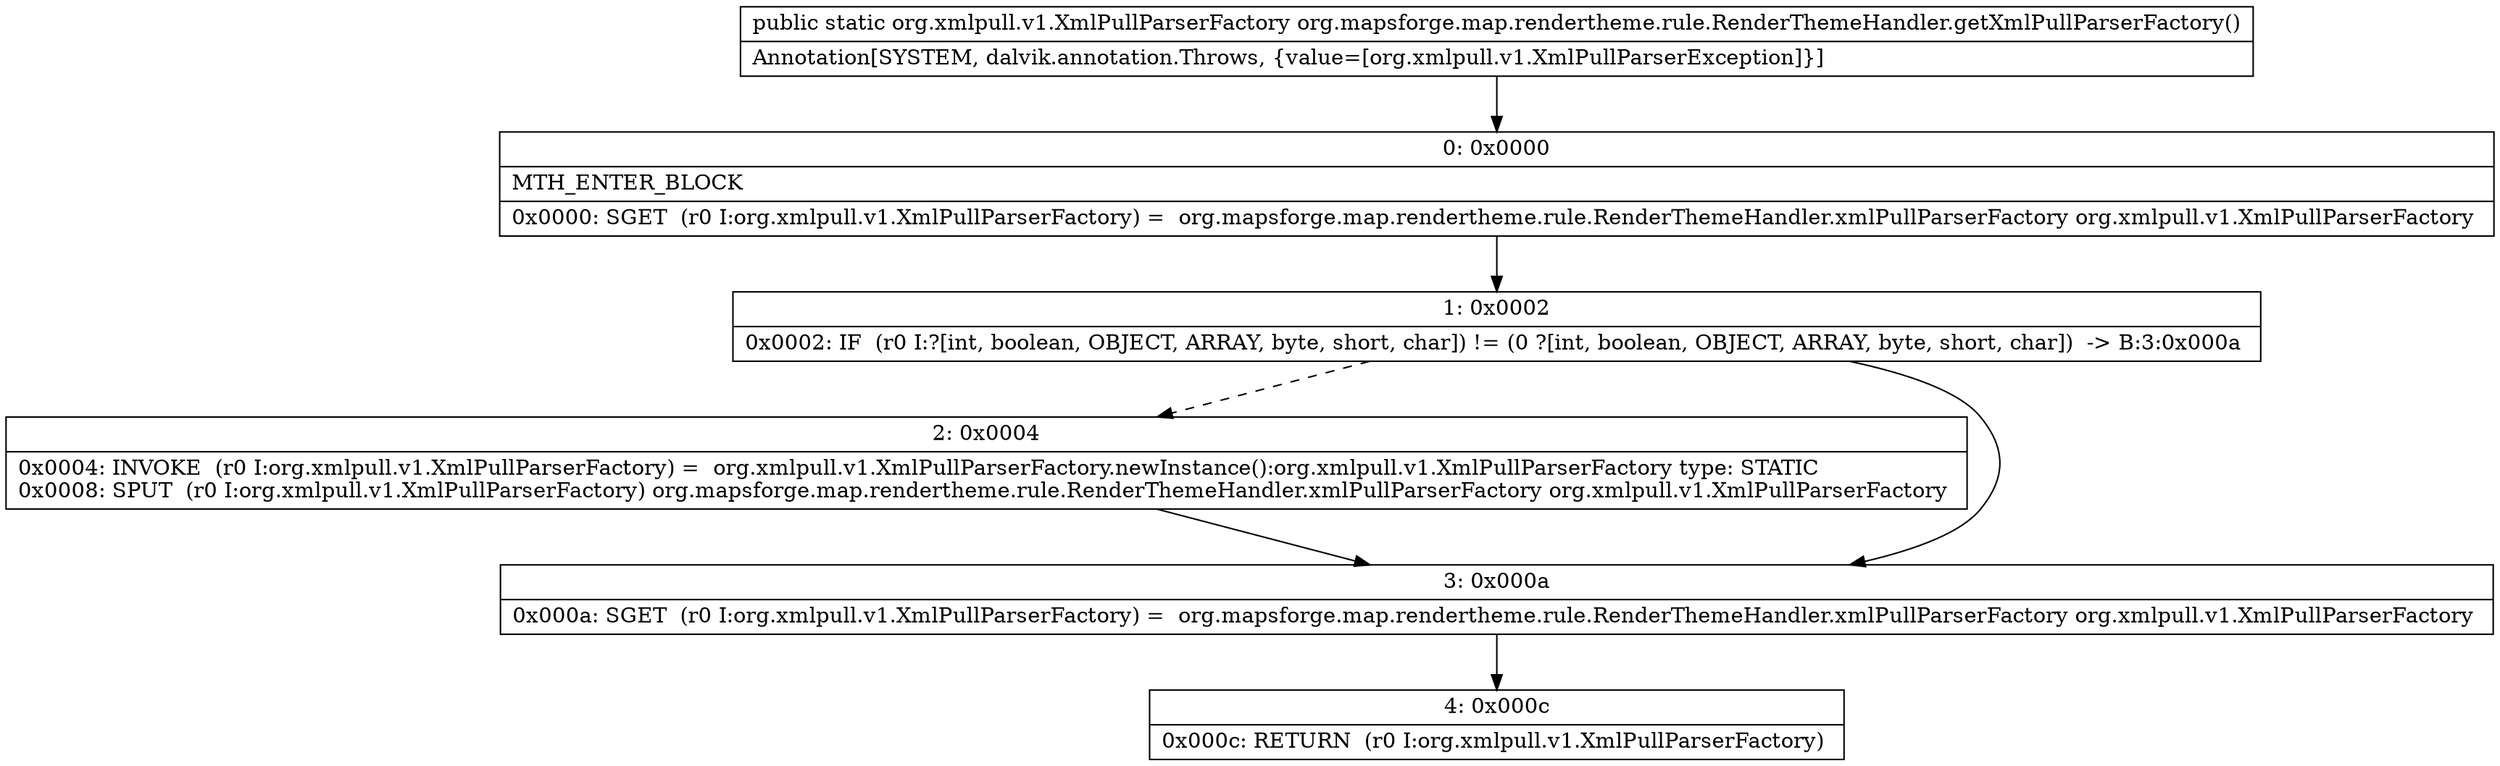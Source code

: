 digraph "CFG fororg.mapsforge.map.rendertheme.rule.RenderThemeHandler.getXmlPullParserFactory()Lorg\/xmlpull\/v1\/XmlPullParserFactory;" {
Node_0 [shape=record,label="{0\:\ 0x0000|MTH_ENTER_BLOCK\l|0x0000: SGET  (r0 I:org.xmlpull.v1.XmlPullParserFactory) =  org.mapsforge.map.rendertheme.rule.RenderThemeHandler.xmlPullParserFactory org.xmlpull.v1.XmlPullParserFactory \l}"];
Node_1 [shape=record,label="{1\:\ 0x0002|0x0002: IF  (r0 I:?[int, boolean, OBJECT, ARRAY, byte, short, char]) != (0 ?[int, boolean, OBJECT, ARRAY, byte, short, char])  \-\> B:3:0x000a \l}"];
Node_2 [shape=record,label="{2\:\ 0x0004|0x0004: INVOKE  (r0 I:org.xmlpull.v1.XmlPullParserFactory) =  org.xmlpull.v1.XmlPullParserFactory.newInstance():org.xmlpull.v1.XmlPullParserFactory type: STATIC \l0x0008: SPUT  (r0 I:org.xmlpull.v1.XmlPullParserFactory) org.mapsforge.map.rendertheme.rule.RenderThemeHandler.xmlPullParserFactory org.xmlpull.v1.XmlPullParserFactory \l}"];
Node_3 [shape=record,label="{3\:\ 0x000a|0x000a: SGET  (r0 I:org.xmlpull.v1.XmlPullParserFactory) =  org.mapsforge.map.rendertheme.rule.RenderThemeHandler.xmlPullParserFactory org.xmlpull.v1.XmlPullParserFactory \l}"];
Node_4 [shape=record,label="{4\:\ 0x000c|0x000c: RETURN  (r0 I:org.xmlpull.v1.XmlPullParserFactory) \l}"];
MethodNode[shape=record,label="{public static org.xmlpull.v1.XmlPullParserFactory org.mapsforge.map.rendertheme.rule.RenderThemeHandler.getXmlPullParserFactory()  | Annotation[SYSTEM, dalvik.annotation.Throws, \{value=[org.xmlpull.v1.XmlPullParserException]\}]\l}"];
MethodNode -> Node_0;
Node_0 -> Node_1;
Node_1 -> Node_2[style=dashed];
Node_1 -> Node_3;
Node_2 -> Node_3;
Node_3 -> Node_4;
}

